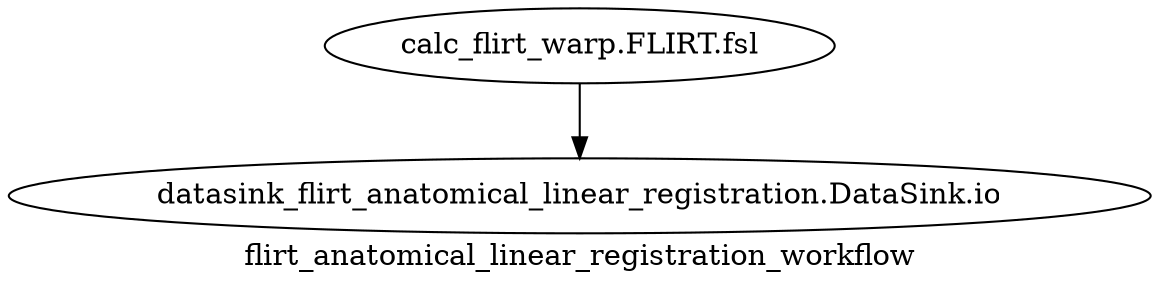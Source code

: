 digraph flirt_anatomical_linear_registration_workflow{
  label="flirt_anatomical_linear_registration_workflow";
  flirt_anatomical_linear_registration_workflow_calc_flirt_warp[label="calc_flirt_warp.FLIRT.fsl"];
  flirt_anatomical_linear_registration_workflow_datasink_flirt_anatomical_linear_registration[label="datasink_flirt_anatomical_linear_registration.DataSink.io"];
  flirt_anatomical_linear_registration_workflow_calc_flirt_warp -> flirt_anatomical_linear_registration_workflow_datasink_flirt_anatomical_linear_registration;
}